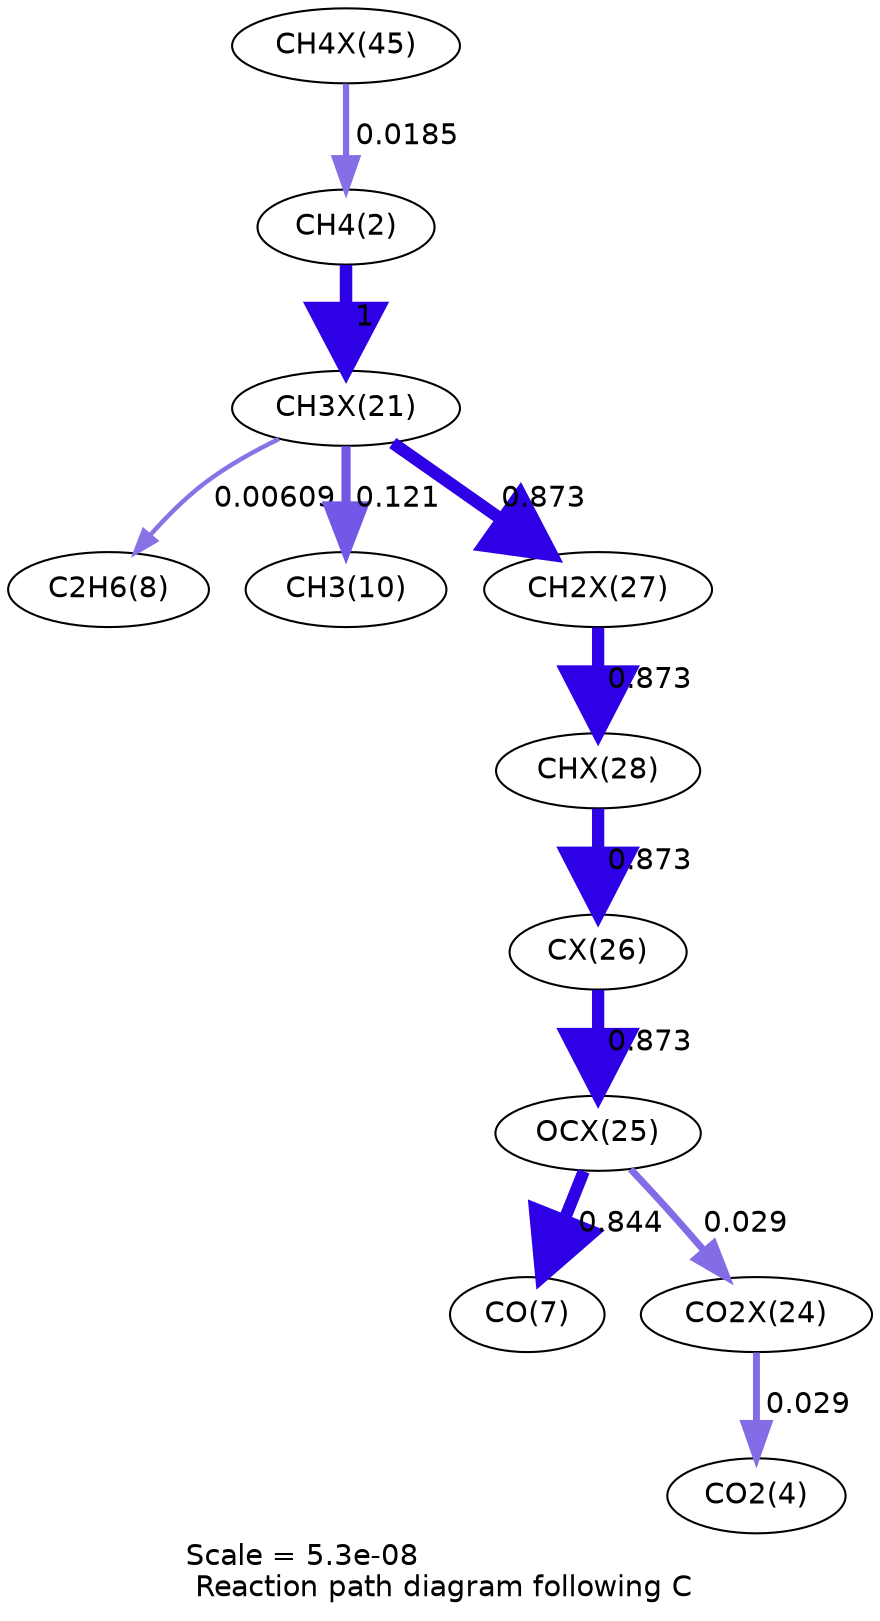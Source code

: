digraph reaction_paths {
center=1;
s71 -> s4[fontname="Helvetica", penwidth=2.99, arrowsize=1.49, color="0.7, 0.519, 0.9"
, label=" 0.0185"];
s4 -> s63[fontname="Helvetica", penwidth=6, arrowsize=3, color="0.7, 1.5, 0.9"
, label=" 1"];
s63 -> s10[fontname="Helvetica", penwidth=2.15, arrowsize=1.07, color="0.7, 0.506, 0.9"
, label=" 0.00609"];
s63 -> s12[fontname="Helvetica", penwidth=4.4, arrowsize=2.2, color="0.7, 0.621, 0.9"
, label=" 0.121"];
s63 -> s69[fontname="Helvetica", penwidth=5.9, arrowsize=2.95, color="0.7, 1.37, 0.9"
, label=" 0.873"];
s69 -> s70[fontname="Helvetica", penwidth=5.9, arrowsize=2.95, color="0.7, 1.37, 0.9"
, label=" 0.873"];
s70 -> s68[fontname="Helvetica", penwidth=5.9, arrowsize=2.95, color="0.7, 1.37, 0.9"
, label=" 0.873"];
s68 -> s67[fontname="Helvetica", penwidth=5.9, arrowsize=2.95, color="0.7, 1.37, 0.9"
, label=" 0.873"];
s67 -> s9[fontname="Helvetica", penwidth=5.87, arrowsize=2.94, color="0.7, 1.34, 0.9"
, label=" 0.844"];
s67 -> s66[fontname="Helvetica", penwidth=3.33, arrowsize=1.66, color="0.7, 0.529, 0.9"
, label=" 0.029"];
s66 -> s6[fontname="Helvetica", penwidth=3.33, arrowsize=1.66, color="0.7, 0.529, 0.9"
, label=" 0.029"];
s4 [ fontname="Helvetica", label="CH4(2)"];
s6 [ fontname="Helvetica", label="CO2(4)"];
s9 [ fontname="Helvetica", label="CO(7)"];
s10 [ fontname="Helvetica", label="C2H6(8)"];
s12 [ fontname="Helvetica", label="CH3(10)"];
s63 [ fontname="Helvetica", label="CH3X(21)"];
s66 [ fontname="Helvetica", label="CO2X(24)"];
s67 [ fontname="Helvetica", label="OCX(25)"];
s68 [ fontname="Helvetica", label="CX(26)"];
s69 [ fontname="Helvetica", label="CH2X(27)"];
s70 [ fontname="Helvetica", label="CHX(28)"];
s71 [ fontname="Helvetica", label="CH4X(45)"];
 label = "Scale = 5.3e-08\l Reaction path diagram following C";
 fontname = "Helvetica";
}
